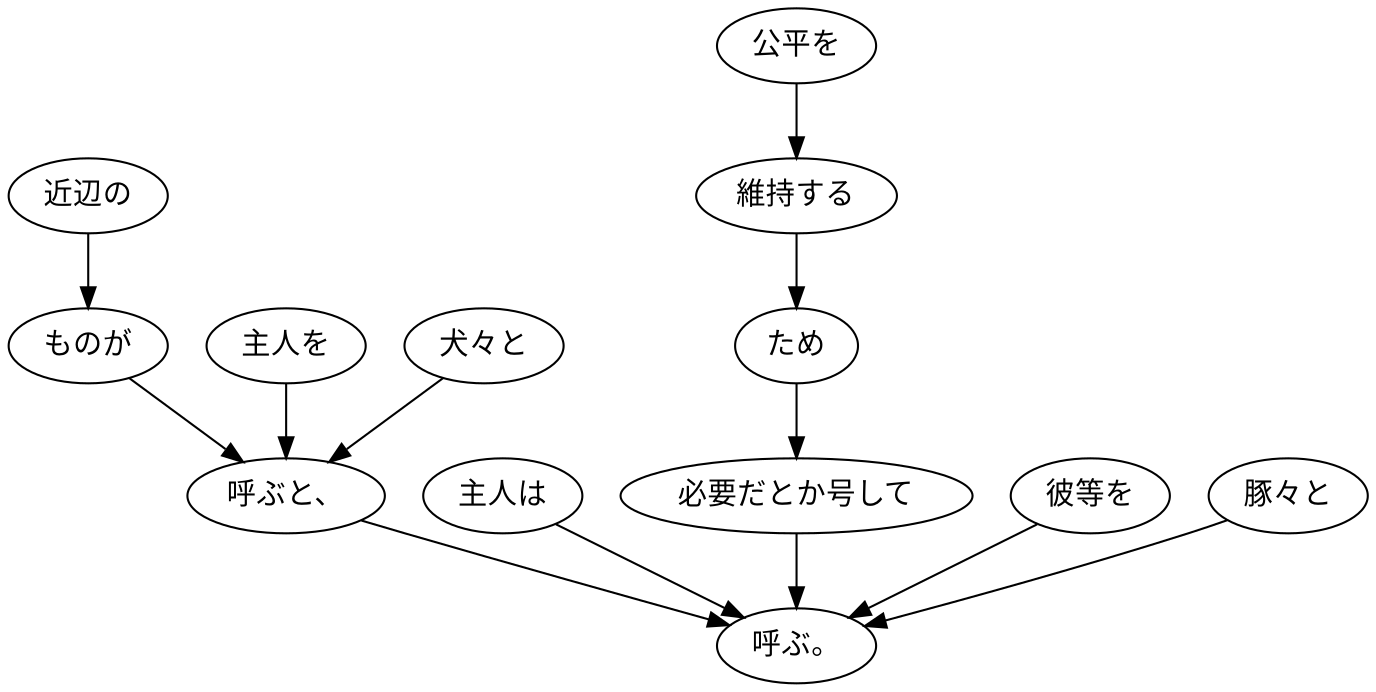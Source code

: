 digraph graph4593 {
	node0 [label="近辺の"];
	node1 [label="ものが"];
	node2 [label="主人を"];
	node3 [label="犬々と"];
	node4 [label="呼ぶと、"];
	node5 [label="主人は"];
	node6 [label="公平を"];
	node7 [label="維持する"];
	node8 [label="ため"];
	node9 [label="必要だとか号して"];
	node10 [label="彼等を"];
	node11 [label="豚々と"];
	node12 [label="呼ぶ。"];
	node0 -> node1;
	node1 -> node4;
	node2 -> node4;
	node3 -> node4;
	node4 -> node12;
	node5 -> node12;
	node6 -> node7;
	node7 -> node8;
	node8 -> node9;
	node9 -> node12;
	node10 -> node12;
	node11 -> node12;
}
